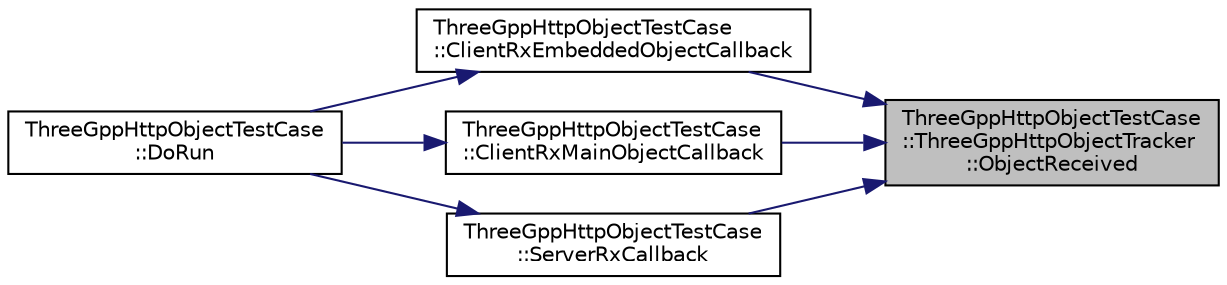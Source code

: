 digraph "ThreeGppHttpObjectTestCase::ThreeGppHttpObjectTracker::ObjectReceived"
{
 // LATEX_PDF_SIZE
  edge [fontname="Helvetica",fontsize="10",labelfontname="Helvetica",labelfontsize="10"];
  node [fontname="Helvetica",fontsize="10",shape=record];
  rankdir="RL";
  Node1 [label="ThreeGppHttpObjectTestCase\l::ThreeGppHttpObjectTracker\l::ObjectReceived",height=0.2,width=0.4,color="black", fillcolor="grey75", style="filled", fontcolor="black",tooltip="Shall be invoked after all parts of a complete object have been received."];
  Node1 -> Node2 [dir="back",color="midnightblue",fontsize="10",style="solid",fontname="Helvetica"];
  Node2 [label="ThreeGppHttpObjectTestCase\l::ClientRxEmbeddedObjectCallback",height=0.2,width=0.4,color="black", fillcolor="white", style="filled",URL="$class_three_gpp_http_object_test_case.html#a5af610cf4f38e7c04d48d41d89a8fafb",tooltip="Connected with RxEmbeddedObject trace source of the client."];
  Node2 -> Node3 [dir="back",color="midnightblue",fontsize="10",style="solid",fontname="Helvetica"];
  Node3 [label="ThreeGppHttpObjectTestCase\l::DoRun",height=0.2,width=0.4,color="black", fillcolor="white", style="filled",URL="$class_three_gpp_http_object_test_case.html#a41234f035937ee1b044864f3db643b7d",tooltip="Implementation to actually run this TestCase."];
  Node1 -> Node4 [dir="back",color="midnightblue",fontsize="10",style="solid",fontname="Helvetica"];
  Node4 [label="ThreeGppHttpObjectTestCase\l::ClientRxMainObjectCallback",height=0.2,width=0.4,color="black", fillcolor="white", style="filled",URL="$class_three_gpp_http_object_test_case.html#a822ffb8363cc562ee63cce8c9f8bee97",tooltip="Connected with RxMainObject trace source of the client."];
  Node4 -> Node3 [dir="back",color="midnightblue",fontsize="10",style="solid",fontname="Helvetica"];
  Node1 -> Node5 [dir="back",color="midnightblue",fontsize="10",style="solid",fontname="Helvetica"];
  Node5 [label="ThreeGppHttpObjectTestCase\l::ServerRxCallback",height=0.2,width=0.4,color="black", fillcolor="white", style="filled",URL="$class_three_gpp_http_object_test_case.html#a730b5c0f32c5c714713d7b4be03ac1ea",tooltip="Connected with Rx trace source of the server."];
  Node5 -> Node3 [dir="back",color="midnightblue",fontsize="10",style="solid",fontname="Helvetica"];
}
